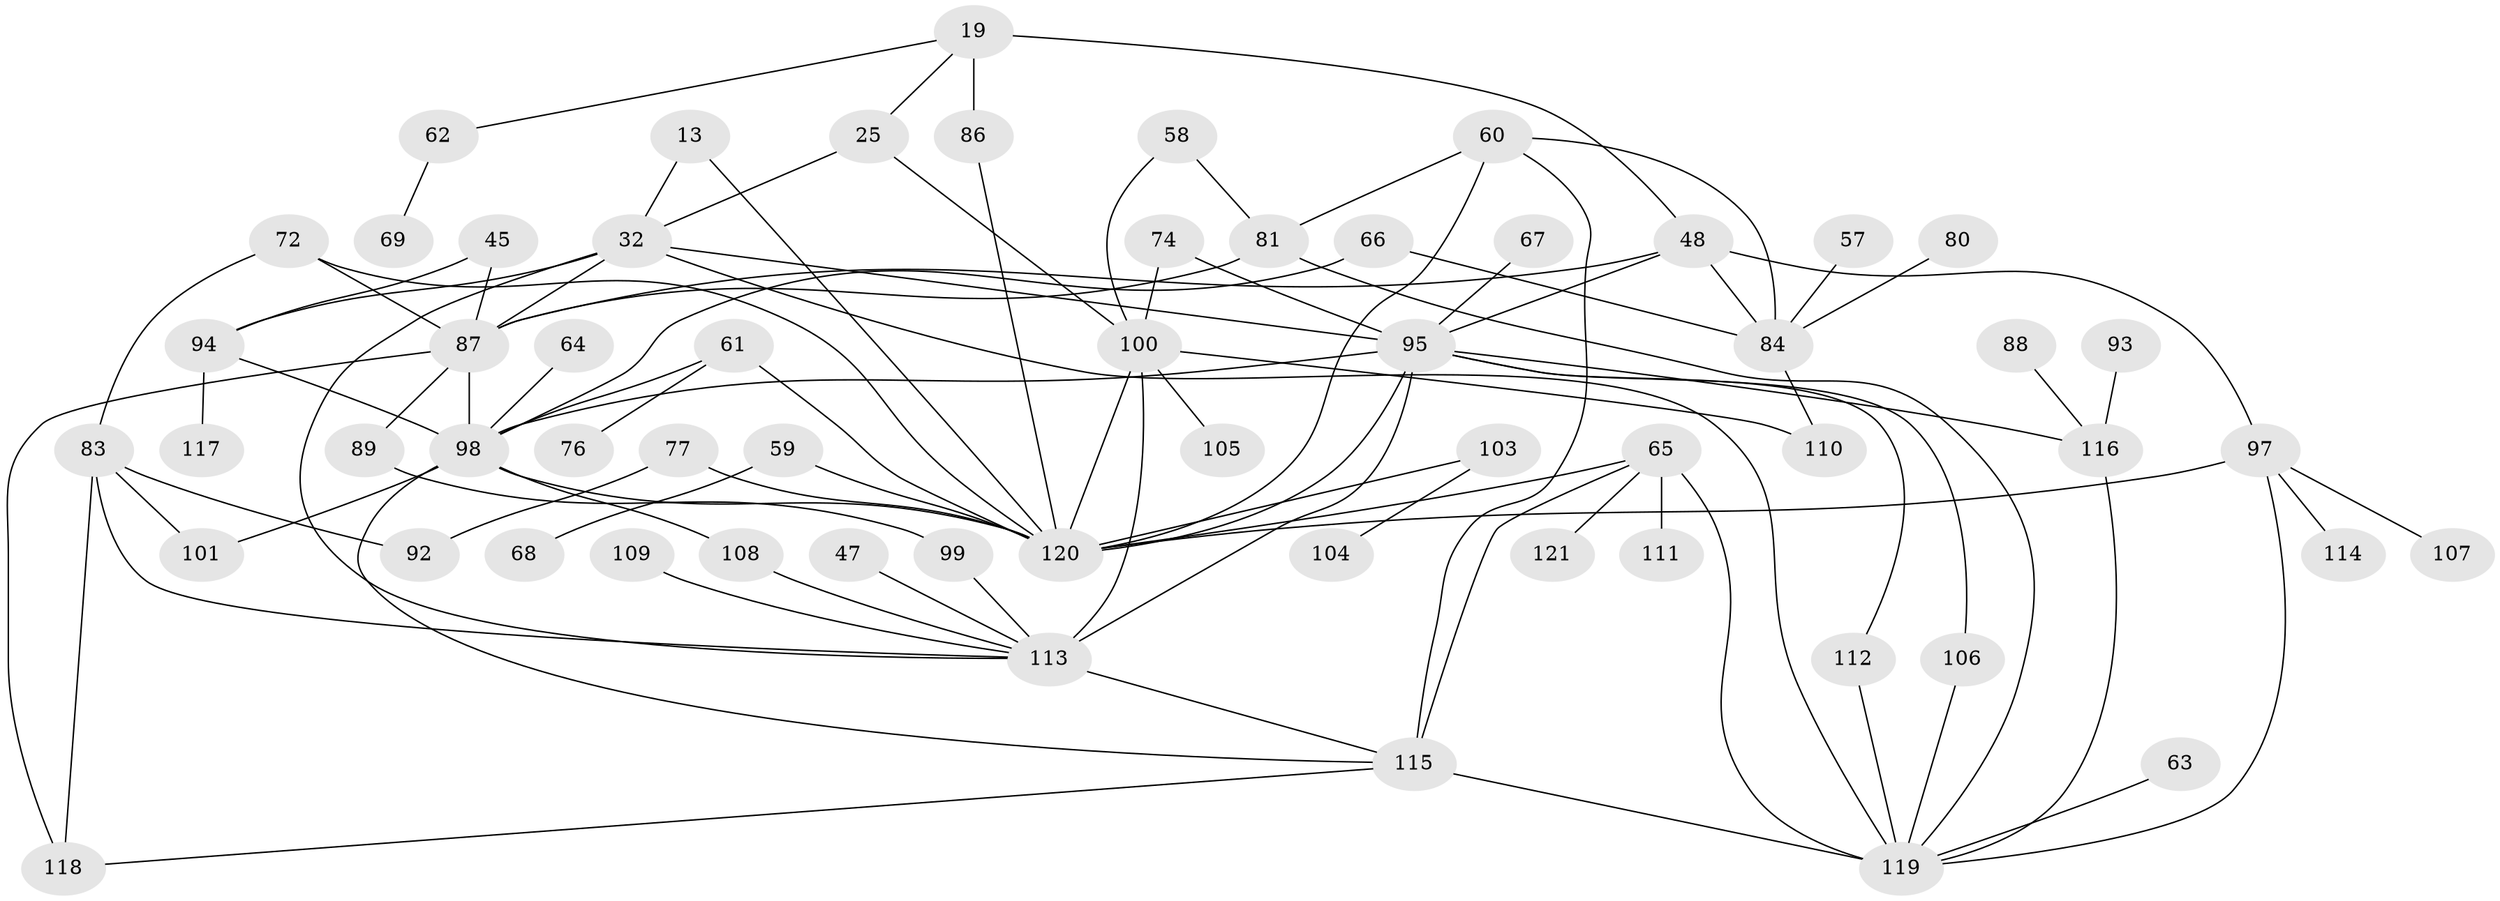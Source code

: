 // original degree distribution, {7: 0.024793388429752067, 3: 0.19008264462809918, 4: 0.15702479338842976, 5: 0.09090909090909091, 6: 0.04132231404958678, 2: 0.2892561983471074, 8: 0.01652892561983471, 1: 0.19008264462809918}
// Generated by graph-tools (version 1.1) at 2025/45/03/04/25 21:45:42]
// undirected, 60 vertices, 96 edges
graph export_dot {
graph [start="1"]
  node [color=gray90,style=filled];
  13;
  19;
  25;
  32 [super="+1+2"];
  45 [super="+40"];
  47;
  48 [super="+10"];
  57;
  58;
  59;
  60 [super="+34"];
  61 [super="+28"];
  62;
  63;
  64;
  65 [super="+29+52"];
  66;
  67;
  68;
  69;
  72 [super="+20+49"];
  74;
  76;
  77;
  80;
  81;
  83 [super="+22+33+50"];
  84 [super="+11"];
  86 [super="+82"];
  87 [super="+54"];
  88;
  89;
  92;
  93;
  94 [super="+9"];
  95 [super="+53+37+35+39+70+78"];
  97 [super="+90"];
  98 [super="+75+27"];
  99;
  100 [super="+31"];
  101;
  103;
  104;
  105;
  106;
  107;
  108;
  109 [super="+51"];
  110;
  111;
  112;
  113 [super="+71+79+91+102"];
  114;
  115 [super="+85+55"];
  116 [super="+43"];
  117;
  118 [super="+21"];
  119 [super="+8+17+73"];
  120 [super="+16+26+42"];
  121;
  13 -- 32;
  13 -- 120;
  19 -- 25;
  19 -- 62;
  19 -- 86 [weight=2];
  19 -- 48;
  25 -- 100;
  25 -- 32;
  32 -- 94 [weight=2];
  32 -- 119;
  32 -- 95 [weight=2];
  32 -- 87;
  32 -- 113 [weight=2];
  45 -- 94;
  45 -- 87;
  47 -- 113;
  48 -- 84 [weight=2];
  48 -- 95 [weight=3];
  48 -- 87 [weight=2];
  48 -- 97;
  57 -- 84;
  58 -- 81;
  58 -- 100;
  59 -- 68;
  59 -- 120;
  60 -- 115;
  60 -- 120;
  60 -- 81;
  60 -- 84;
  61 -- 76;
  61 -- 120;
  61 -- 98 [weight=2];
  62 -- 69;
  63 -- 119;
  64 -- 98;
  65 -- 121;
  65 -- 119 [weight=2];
  65 -- 115 [weight=2];
  65 -- 120;
  65 -- 111;
  66 -- 84;
  66 -- 98;
  67 -- 95;
  72 -- 83;
  72 -- 87;
  72 -- 120;
  74 -- 95;
  74 -- 100;
  77 -- 92;
  77 -- 120;
  80 -- 84;
  81 -- 87;
  81 -- 119 [weight=2];
  83 -- 92;
  83 -- 101;
  83 -- 118 [weight=2];
  83 -- 113;
  84 -- 110;
  86 -- 120;
  87 -- 98 [weight=2];
  87 -- 118;
  87 -- 89;
  88 -- 116;
  89 -- 99;
  93 -- 116;
  94 -- 98 [weight=2];
  94 -- 117;
  95 -- 98;
  95 -- 120 [weight=3];
  95 -- 106;
  95 -- 112;
  95 -- 116;
  95 -- 113 [weight=4];
  97 -- 120;
  97 -- 114;
  97 -- 119;
  97 -- 107;
  98 -- 101;
  98 -- 115 [weight=2];
  98 -- 120;
  98 -- 108;
  99 -- 113;
  100 -- 120;
  100 -- 105;
  100 -- 110;
  100 -- 113 [weight=2];
  103 -- 104;
  103 -- 120;
  106 -- 119;
  108 -- 113;
  109 -- 113;
  112 -- 119;
  113 -- 115;
  115 -- 119 [weight=2];
  115 -- 118;
  116 -- 119;
}

